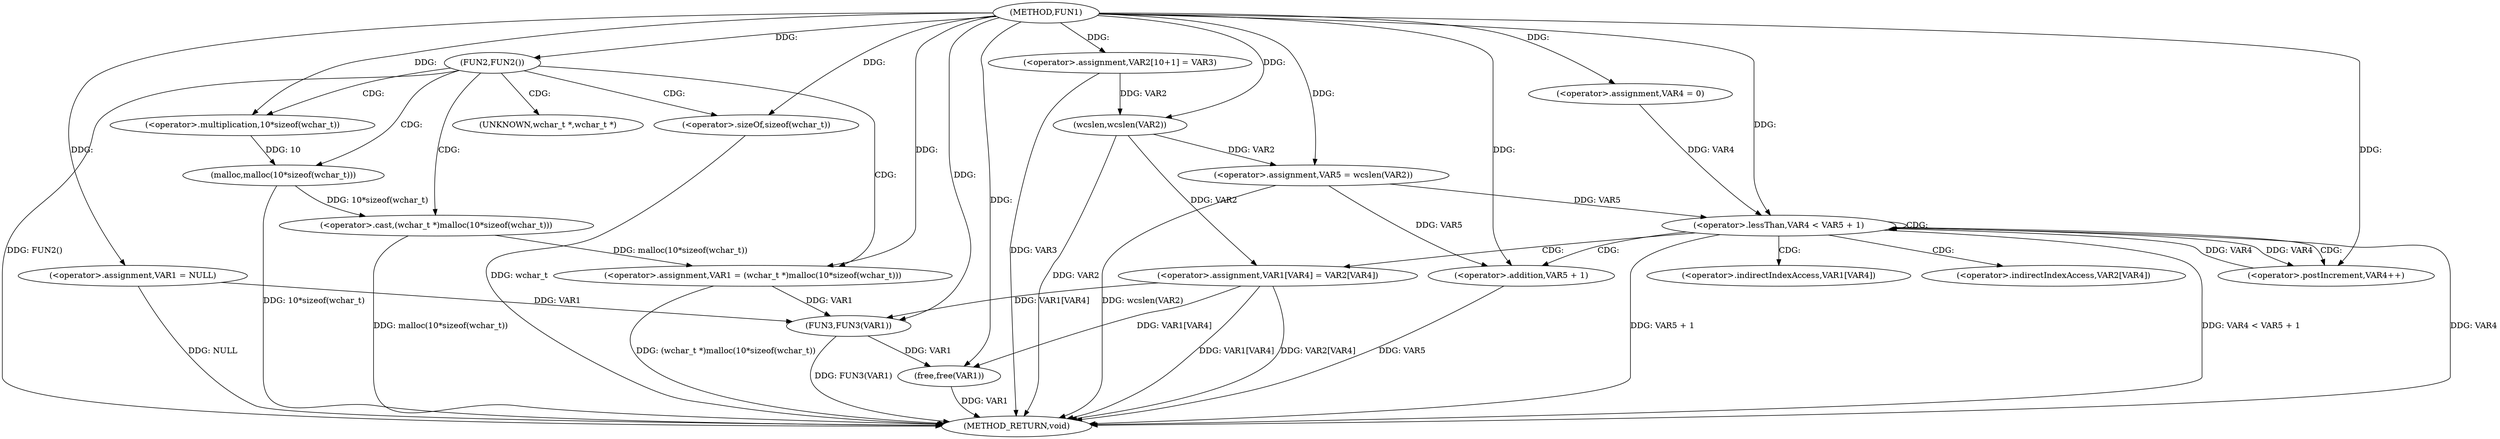 digraph FUN1 {  
"1000100" [label = "(METHOD,FUN1)" ]
"1000152" [label = "(METHOD_RETURN,void)" ]
"1000103" [label = "(<operator>.assignment,VAR1 = NULL)" ]
"1000107" [label = "(FUN2,FUN2())" ]
"1000109" [label = "(<operator>.assignment,VAR1 = (wchar_t *)malloc(10*sizeof(wchar_t)))" ]
"1000111" [label = "(<operator>.cast,(wchar_t *)malloc(10*sizeof(wchar_t)))" ]
"1000113" [label = "(malloc,malloc(10*sizeof(wchar_t)))" ]
"1000114" [label = "(<operator>.multiplication,10*sizeof(wchar_t))" ]
"1000116" [label = "(<operator>.sizeOf,sizeof(wchar_t))" ]
"1000120" [label = "(<operator>.assignment,VAR2[10+1] = VAR3)" ]
"1000125" [label = "(<operator>.assignment,VAR5 = wcslen(VAR2))" ]
"1000127" [label = "(wcslen,wcslen(VAR2))" ]
"1000130" [label = "(<operator>.assignment,VAR4 = 0)" ]
"1000133" [label = "(<operator>.lessThan,VAR4 < VAR5 + 1)" ]
"1000135" [label = "(<operator>.addition,VAR5 + 1)" ]
"1000138" [label = "(<operator>.postIncrement,VAR4++)" ]
"1000141" [label = "(<operator>.assignment,VAR1[VAR4] = VAR2[VAR4])" ]
"1000148" [label = "(FUN3,FUN3(VAR1))" ]
"1000150" [label = "(free,free(VAR1))" ]
"1000112" [label = "(UNKNOWN,wchar_t *,wchar_t *)" ]
"1000142" [label = "(<operator>.indirectIndexAccess,VAR1[VAR4])" ]
"1000145" [label = "(<operator>.indirectIndexAccess,VAR2[VAR4])" ]
  "1000116" -> "1000152"  [ label = "DDG: wchar_t"] 
  "1000141" -> "1000152"  [ label = "DDG: VAR1[VAR4]"] 
  "1000103" -> "1000152"  [ label = "DDG: NULL"] 
  "1000113" -> "1000152"  [ label = "DDG: 10*sizeof(wchar_t)"] 
  "1000148" -> "1000152"  [ label = "DDG: FUN3(VAR1)"] 
  "1000125" -> "1000152"  [ label = "DDG: wcslen(VAR2)"] 
  "1000133" -> "1000152"  [ label = "DDG: VAR4 < VAR5 + 1"] 
  "1000107" -> "1000152"  [ label = "DDG: FUN2()"] 
  "1000150" -> "1000152"  [ label = "DDG: VAR1"] 
  "1000133" -> "1000152"  [ label = "DDG: VAR4"] 
  "1000133" -> "1000152"  [ label = "DDG: VAR5 + 1"] 
  "1000111" -> "1000152"  [ label = "DDG: malloc(10*sizeof(wchar_t))"] 
  "1000135" -> "1000152"  [ label = "DDG: VAR5"] 
  "1000120" -> "1000152"  [ label = "DDG: VAR3"] 
  "1000141" -> "1000152"  [ label = "DDG: VAR2[VAR4]"] 
  "1000127" -> "1000152"  [ label = "DDG: VAR2"] 
  "1000109" -> "1000152"  [ label = "DDG: (wchar_t *)malloc(10*sizeof(wchar_t))"] 
  "1000100" -> "1000103"  [ label = "DDG: "] 
  "1000100" -> "1000107"  [ label = "DDG: "] 
  "1000111" -> "1000109"  [ label = "DDG: malloc(10*sizeof(wchar_t))"] 
  "1000100" -> "1000109"  [ label = "DDG: "] 
  "1000113" -> "1000111"  [ label = "DDG: 10*sizeof(wchar_t)"] 
  "1000114" -> "1000113"  [ label = "DDG: 10"] 
  "1000100" -> "1000114"  [ label = "DDG: "] 
  "1000100" -> "1000116"  [ label = "DDG: "] 
  "1000100" -> "1000120"  [ label = "DDG: "] 
  "1000127" -> "1000125"  [ label = "DDG: VAR2"] 
  "1000100" -> "1000125"  [ label = "DDG: "] 
  "1000120" -> "1000127"  [ label = "DDG: VAR2"] 
  "1000100" -> "1000127"  [ label = "DDG: "] 
  "1000100" -> "1000130"  [ label = "DDG: "] 
  "1000138" -> "1000133"  [ label = "DDG: VAR4"] 
  "1000130" -> "1000133"  [ label = "DDG: VAR4"] 
  "1000100" -> "1000133"  [ label = "DDG: "] 
  "1000125" -> "1000133"  [ label = "DDG: VAR5"] 
  "1000125" -> "1000135"  [ label = "DDG: VAR5"] 
  "1000100" -> "1000135"  [ label = "DDG: "] 
  "1000133" -> "1000138"  [ label = "DDG: VAR4"] 
  "1000100" -> "1000138"  [ label = "DDG: "] 
  "1000127" -> "1000141"  [ label = "DDG: VAR2"] 
  "1000141" -> "1000148"  [ label = "DDG: VAR1[VAR4]"] 
  "1000103" -> "1000148"  [ label = "DDG: VAR1"] 
  "1000109" -> "1000148"  [ label = "DDG: VAR1"] 
  "1000100" -> "1000148"  [ label = "DDG: "] 
  "1000141" -> "1000150"  [ label = "DDG: VAR1[VAR4]"] 
  "1000148" -> "1000150"  [ label = "DDG: VAR1"] 
  "1000100" -> "1000150"  [ label = "DDG: "] 
  "1000107" -> "1000109"  [ label = "CDG: "] 
  "1000107" -> "1000112"  [ label = "CDG: "] 
  "1000107" -> "1000116"  [ label = "CDG: "] 
  "1000107" -> "1000114"  [ label = "CDG: "] 
  "1000107" -> "1000113"  [ label = "CDG: "] 
  "1000107" -> "1000111"  [ label = "CDG: "] 
  "1000133" -> "1000142"  [ label = "CDG: "] 
  "1000133" -> "1000141"  [ label = "CDG: "] 
  "1000133" -> "1000145"  [ label = "CDG: "] 
  "1000133" -> "1000135"  [ label = "CDG: "] 
  "1000133" -> "1000133"  [ label = "CDG: "] 
  "1000133" -> "1000138"  [ label = "CDG: "] 
}

